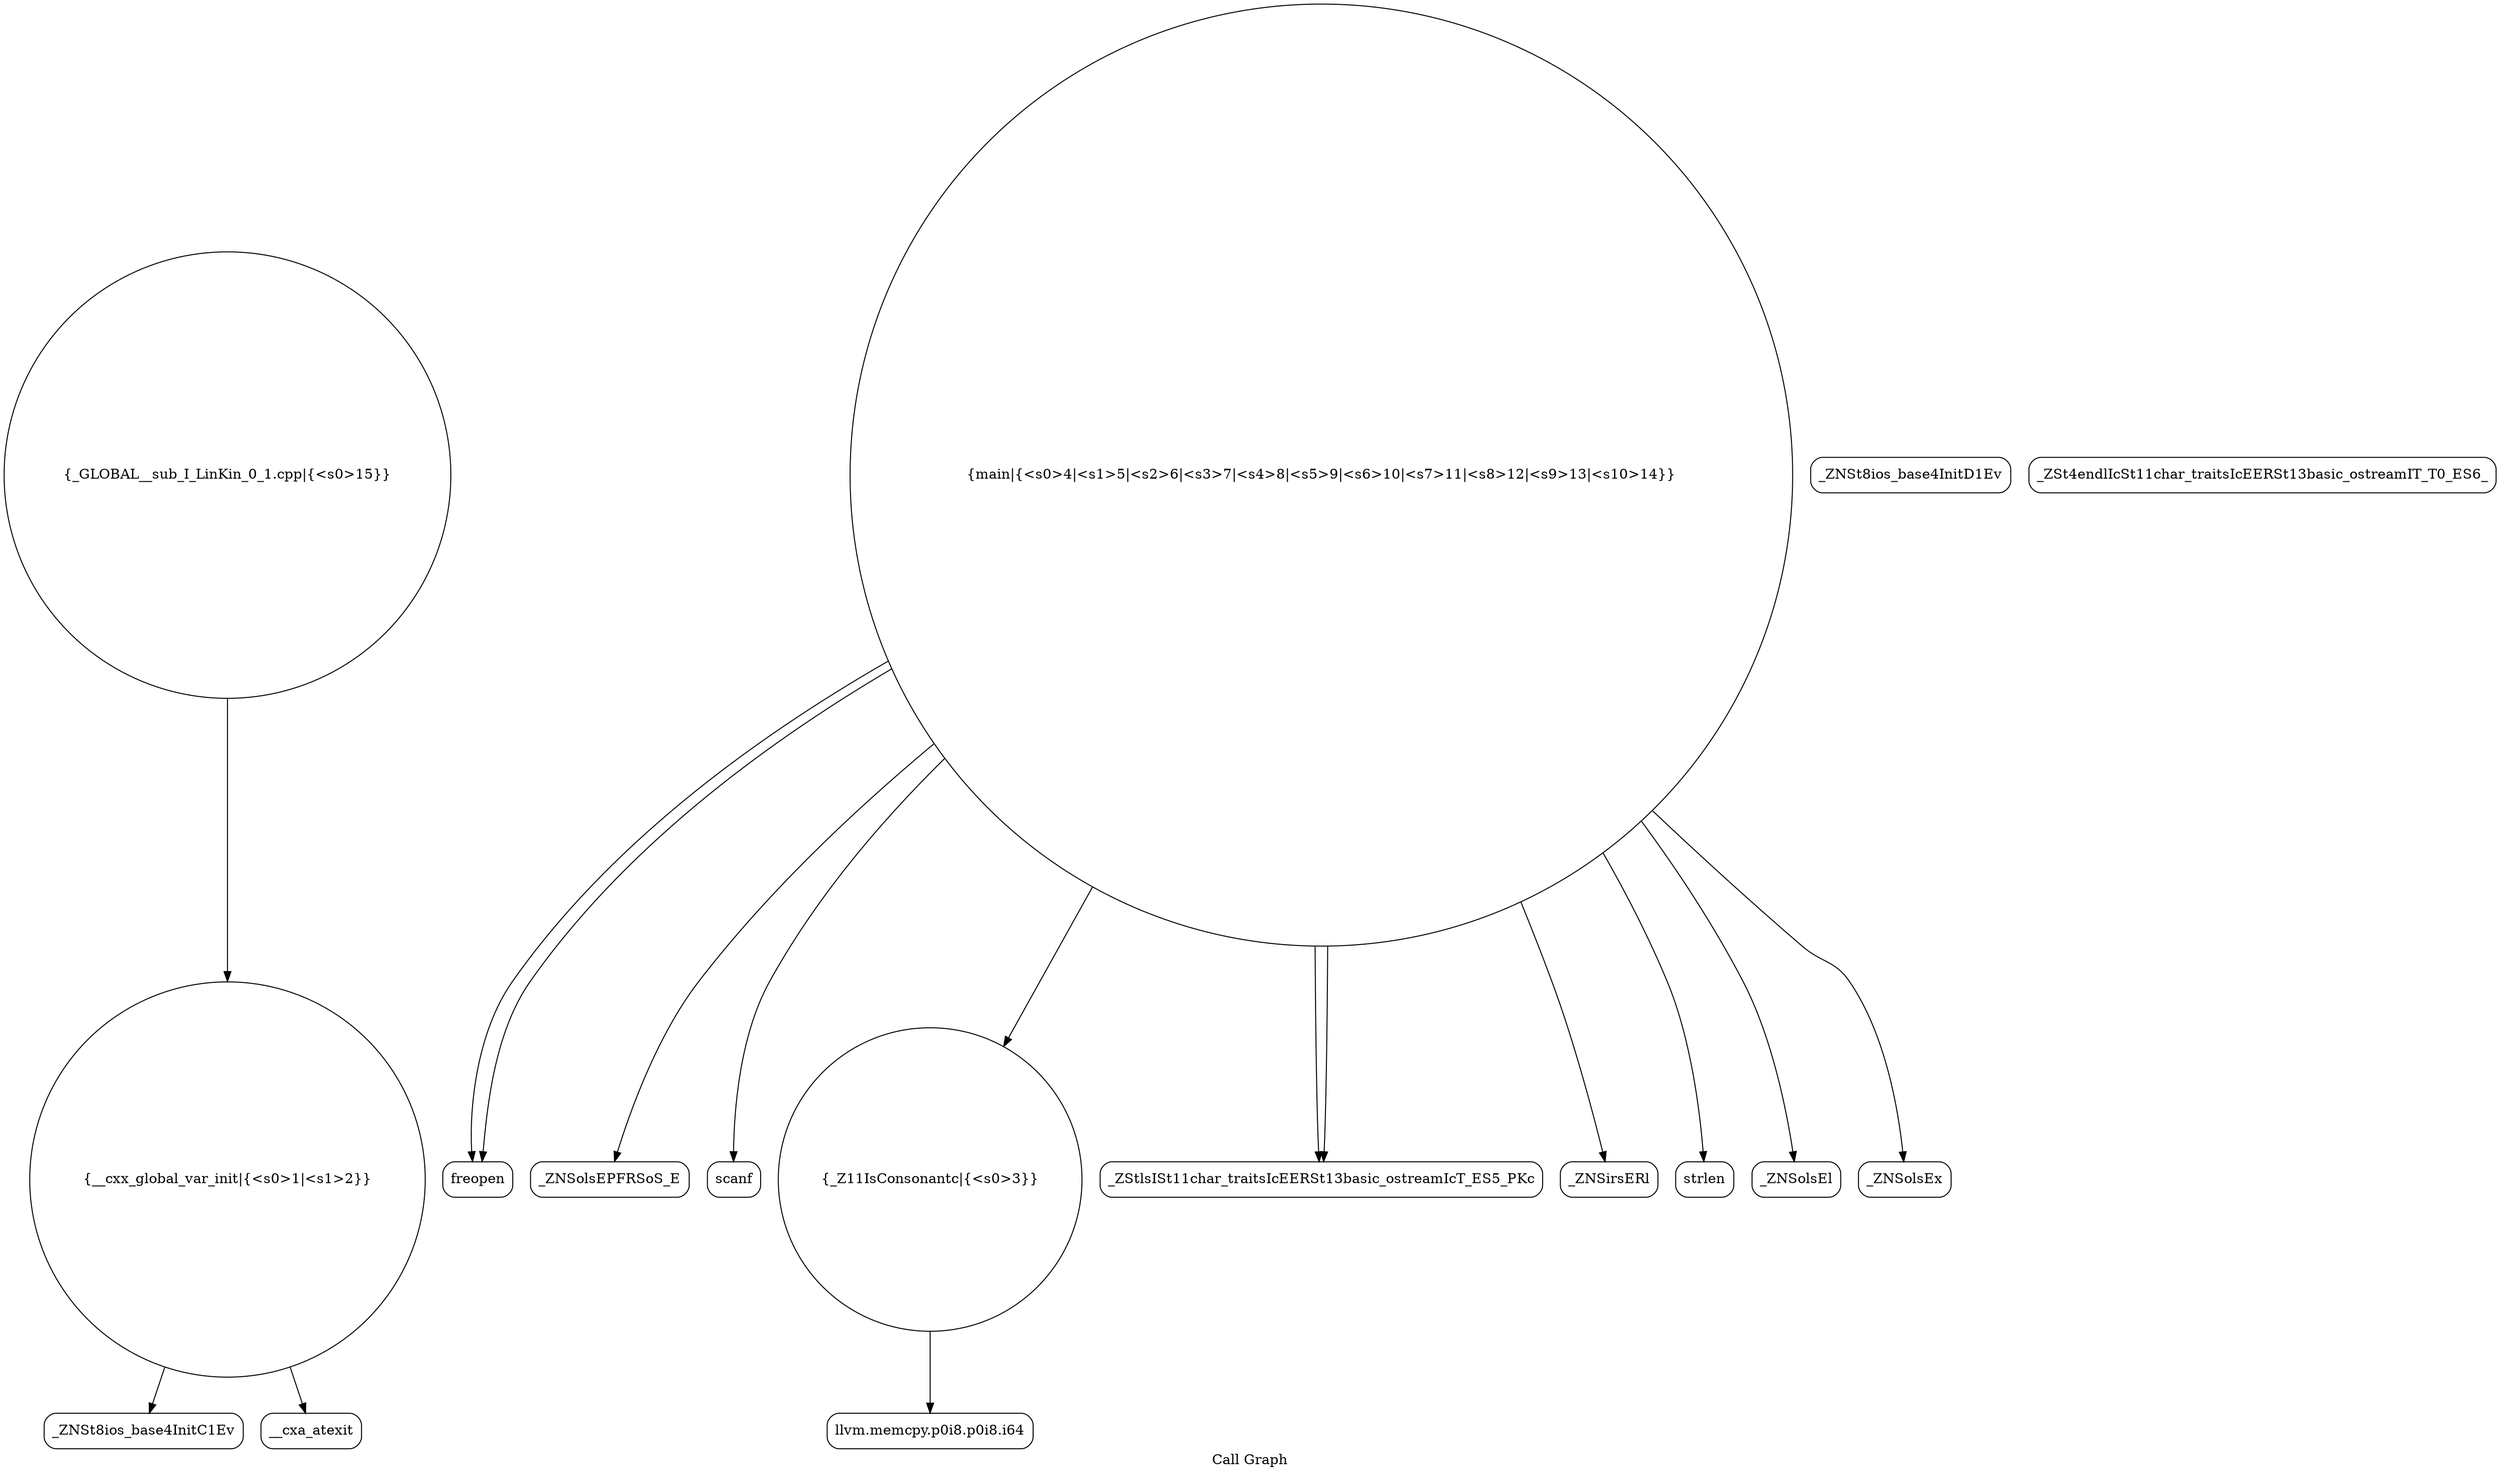 digraph "Call Graph" {
	label="Call Graph";

	Node0x55c8d97b8d20 [shape=record,shape=circle,label="{__cxx_global_var_init|{<s0>1|<s1>2}}"];
	Node0x55c8d97b8d20:s0 -> Node0x55c8d97b91b0[color=black];
	Node0x55c8d97b8d20:s1 -> Node0x55c8d97b92b0[color=black];
	Node0x55c8d97b94b0 [shape=record,shape=Mrecord,label="{freopen}"];
	Node0x55c8d97b9830 [shape=record,shape=Mrecord,label="{_ZNSolsEPFRSoS_E}"];
	Node0x55c8d97b9230 [shape=record,shape=Mrecord,label="{_ZNSt8ios_base4InitD1Ev}"];
	Node0x55c8d97b95b0 [shape=record,shape=Mrecord,label="{scanf}"];
	Node0x55c8d97b9930 [shape=record,shape=circle,label="{_GLOBAL__sub_I_LinKin_0_1.cpp|{<s0>15}}"];
	Node0x55c8d97b9930:s0 -> Node0x55c8d97b8d20[color=black];
	Node0x55c8d97b9330 [shape=record,shape=circle,label="{_Z11IsConsonantc|{<s0>3}}"];
	Node0x55c8d97b9330:s0 -> Node0x55c8d97b93b0[color=black];
	Node0x55c8d97b96b0 [shape=record,shape=Mrecord,label="{_ZStlsISt11char_traitsIcEERSt13basic_ostreamIcT_ES5_PKc}"];
	Node0x55c8d97b9430 [shape=record,shape=circle,label="{main|{<s0>4|<s1>5|<s2>6|<s3>7|<s4>8|<s5>9|<s6>10|<s7>11|<s8>12|<s9>13|<s10>14}}"];
	Node0x55c8d97b9430:s0 -> Node0x55c8d97b94b0[color=black];
	Node0x55c8d97b9430:s1 -> Node0x55c8d97b94b0[color=black];
	Node0x55c8d97b9430:s2 -> Node0x55c8d97b9530[color=black];
	Node0x55c8d97b9430:s3 -> Node0x55c8d97b95b0[color=black];
	Node0x55c8d97b9430:s4 -> Node0x55c8d97b9630[color=black];
	Node0x55c8d97b9430:s5 -> Node0x55c8d97b9330[color=black];
	Node0x55c8d97b9430:s6 -> Node0x55c8d97b96b0[color=black];
	Node0x55c8d97b9430:s7 -> Node0x55c8d97b9730[color=black];
	Node0x55c8d97b9430:s8 -> Node0x55c8d97b96b0[color=black];
	Node0x55c8d97b9430:s9 -> Node0x55c8d97b97b0[color=black];
	Node0x55c8d97b9430:s10 -> Node0x55c8d97b9830[color=black];
	Node0x55c8d97b97b0 [shape=record,shape=Mrecord,label="{_ZNSolsEx}"];
	Node0x55c8d97b91b0 [shape=record,shape=Mrecord,label="{_ZNSt8ios_base4InitC1Ev}"];
	Node0x55c8d97b9530 [shape=record,shape=Mrecord,label="{_ZNSirsERl}"];
	Node0x55c8d97b98b0 [shape=record,shape=Mrecord,label="{_ZSt4endlIcSt11char_traitsIcEERSt13basic_ostreamIT_T0_ES6_}"];
	Node0x55c8d97b92b0 [shape=record,shape=Mrecord,label="{__cxa_atexit}"];
	Node0x55c8d97b9630 [shape=record,shape=Mrecord,label="{strlen}"];
	Node0x55c8d97b93b0 [shape=record,shape=Mrecord,label="{llvm.memcpy.p0i8.p0i8.i64}"];
	Node0x55c8d97b9730 [shape=record,shape=Mrecord,label="{_ZNSolsEl}"];
}

